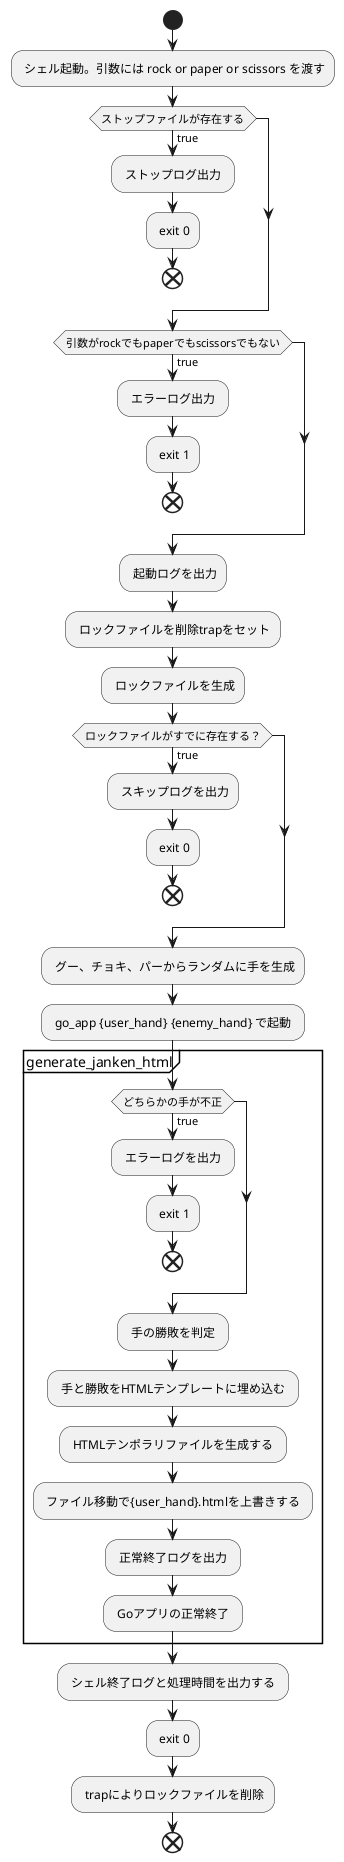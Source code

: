 @startuml

skinparam {
  defaultFontName Noto Sans CJK JP Regular
}

start

: シェル起動。引数には rock or paper or scissors を渡す;
if (ストップファイルが存在する) then (true)
  : ストップログ出力 ;
  : exit 0;
  end
endif
if (引数がrockでもpaperでもscissorsでもない) then (true)
  : エラーログ出力 ;
  : exit 1;
  end
endif
: 起動ログを出力;
: ロックファイルを削除trapをセット;
: ロックファイルを生成;
if (ロックファイルがすでに存在する？) then (true)
  : スキップログを出力;
  : exit 0;
  end
endif
: グー、チョキ、パーからランダムに手を生成;
: go_app {user_hand} {enemy_hand} で起動 ;
partition "generate_janken_html" {
  if (どちらかの手が不正) then (true)
    : エラーログを出力 ;
    : exit 1;
    end
  endif
  : 手の勝敗を判定 ;
  : 手と勝敗をHTMLテンプレートに埋め込む ;
  : HTMLテンポラリファイルを生成する ;
  : ファイル移動で{user_hand}.htmlを上書きする ;
  : 正常終了ログを出力 ;
  : Goアプリの正常終了 ;
}
: シェル終了ログと処理時間を出力する ;
: exit 0;
: trapによりロックファイルを削除;

end

@enduml
